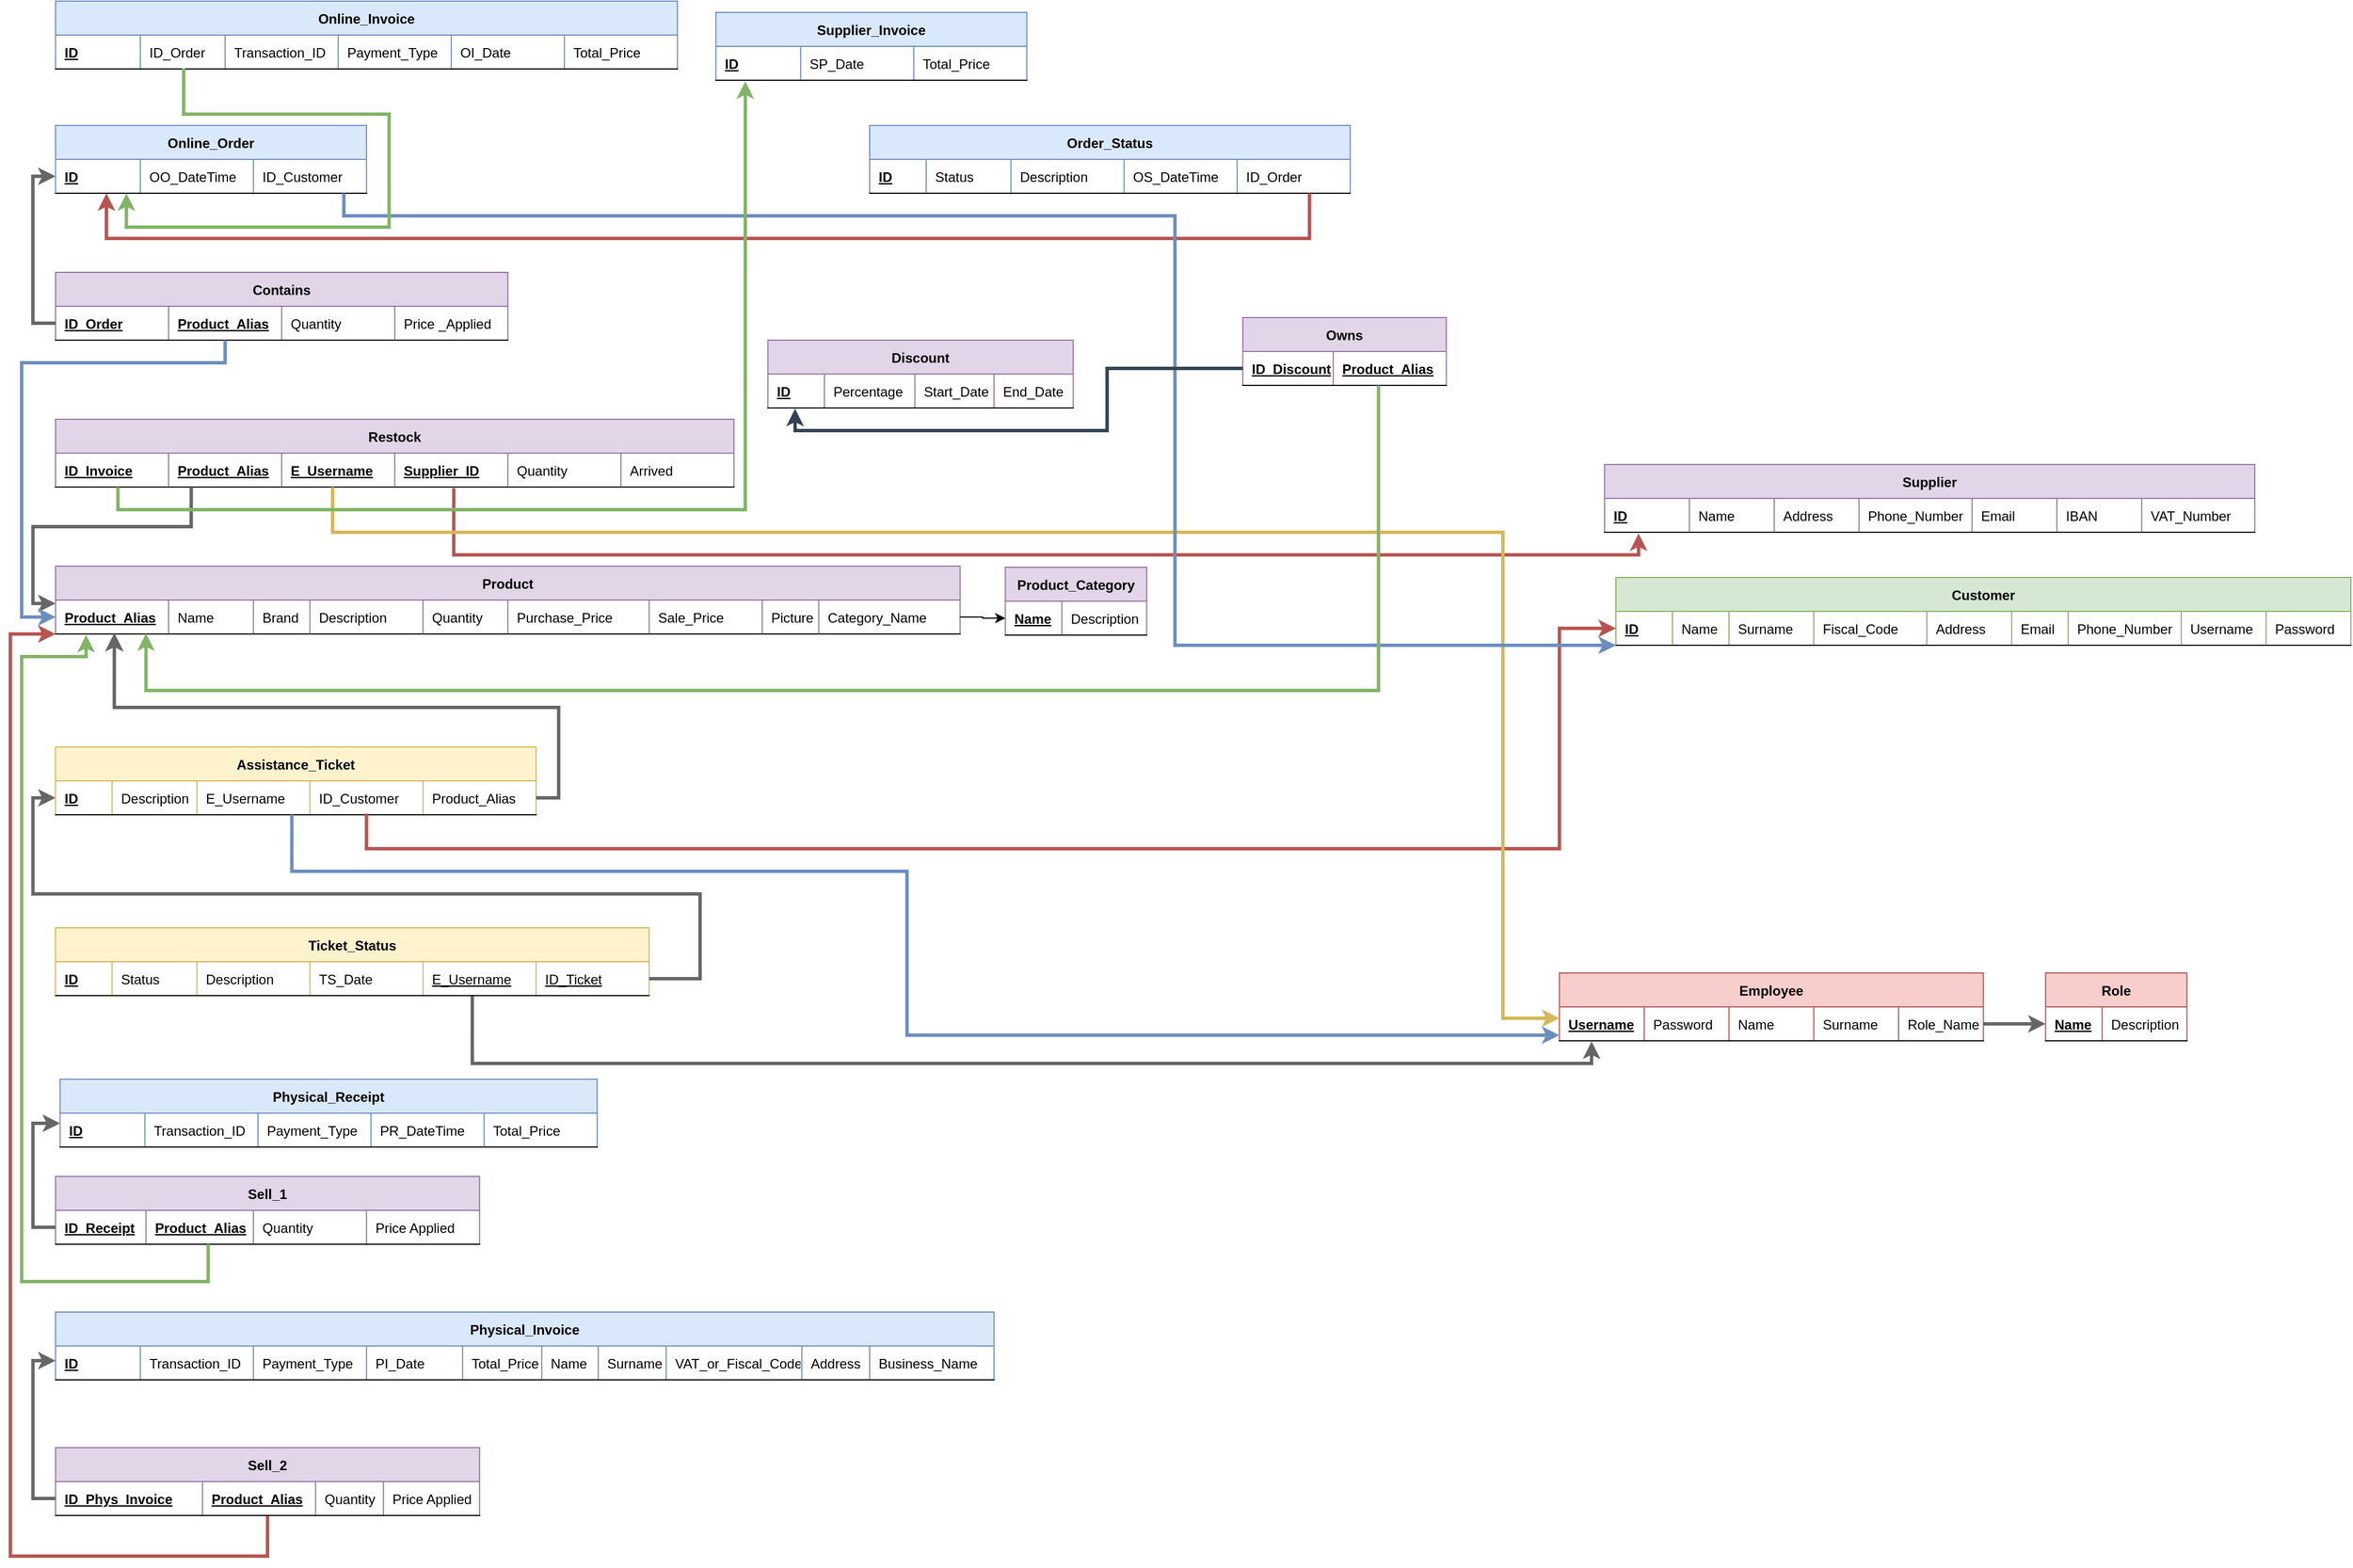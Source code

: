 <mxfile version="17.4.6" type="device"><diagram id="0pg-BmFDuKd8sLZ-6b8k" name="Page-1"><mxGraphModel dx="4429" dy="2289" grid="1" gridSize="10" guides="1" tooltips="1" connect="1" arrows="1" fold="1" page="1" pageScale="1" pageWidth="2336" pageHeight="1654" math="0" shadow="0"><root><mxCell id="0"/><mxCell id="1" parent="0"/><mxCell id="lph8fNqBOR6CAaUnovuX-112" value="Customer" style="shape=table;startSize=30;container=1;collapsible=1;childLayout=tableLayout;fixedRows=1;rowLines=0;fontStyle=1;align=center;resizeLast=1;flipV=0;flipH=0;fillColor=#d5e8d4;strokeColor=#82b366;" parent="1" vertex="1"><mxGeometry x="1540.14" y="649" width="650" height="60" as="geometry"/></mxCell><mxCell id="lph8fNqBOR6CAaUnovuX-113" value="" style="shape=partialRectangle;collapsible=0;dropTarget=0;pointerEvents=0;fillColor=none;top=0;left=0;bottom=1;right=0;points=[[0,0.5],[1,0.5]];portConstraint=eastwest;" parent="lph8fNqBOR6CAaUnovuX-112" vertex="1"><mxGeometry y="30" width="650" height="30" as="geometry"/></mxCell><mxCell id="lph8fNqBOR6CAaUnovuX-114" value="ID" style="shape=partialRectangle;connectable=0;fillColor=none;top=0;left=0;bottom=0;right=0;align=left;spacingLeft=6;fontStyle=5;overflow=hidden;" parent="lph8fNqBOR6CAaUnovuX-113" vertex="1"><mxGeometry width="50" height="30" as="geometry"><mxRectangle width="50" height="30" as="alternateBounds"/></mxGeometry></mxCell><mxCell id="lph8fNqBOR6CAaUnovuX-115" value="Name" style="shape=partialRectangle;connectable=0;fillColor=none;top=0;left=0;bottom=0;right=0;align=left;spacingLeft=6;fontStyle=0;overflow=hidden;" parent="lph8fNqBOR6CAaUnovuX-113" vertex="1"><mxGeometry x="50" width="50" height="30" as="geometry"><mxRectangle width="50" height="30" as="alternateBounds"/></mxGeometry></mxCell><mxCell id="lph8fNqBOR6CAaUnovuX-116" value="Surname" style="shape=partialRectangle;connectable=0;fillColor=none;top=0;left=0;bottom=0;right=0;align=left;spacingLeft=6;fontStyle=0;overflow=hidden;" parent="lph8fNqBOR6CAaUnovuX-113" vertex="1"><mxGeometry x="100" width="75" height="30" as="geometry"><mxRectangle width="75" height="30" as="alternateBounds"/></mxGeometry></mxCell><mxCell id="lph8fNqBOR6CAaUnovuX-117" value="Fiscal_Code" style="shape=partialRectangle;connectable=0;fillColor=none;top=0;left=0;bottom=0;right=0;align=left;spacingLeft=6;fontStyle=0;overflow=hidden;" parent="lph8fNqBOR6CAaUnovuX-113" vertex="1"><mxGeometry x="175" width="100" height="30" as="geometry"><mxRectangle width="100" height="30" as="alternateBounds"/></mxGeometry></mxCell><mxCell id="lph8fNqBOR6CAaUnovuX-118" value="Address" style="shape=partialRectangle;connectable=0;fillColor=none;top=0;left=0;bottom=0;right=0;align=left;spacingLeft=6;fontStyle=0;overflow=hidden;" parent="lph8fNqBOR6CAaUnovuX-113" vertex="1"><mxGeometry x="275" width="75" height="30" as="geometry"><mxRectangle width="75" height="30" as="alternateBounds"/></mxGeometry></mxCell><mxCell id="lph8fNqBOR6CAaUnovuX-119" value="Email" style="shape=partialRectangle;connectable=0;fillColor=none;top=0;left=0;bottom=0;right=0;align=left;spacingLeft=6;fontStyle=0;overflow=hidden;" parent="lph8fNqBOR6CAaUnovuX-113" vertex="1"><mxGeometry x="350" width="50" height="30" as="geometry"><mxRectangle width="50" height="30" as="alternateBounds"/></mxGeometry></mxCell><mxCell id="lph8fNqBOR6CAaUnovuX-120" value="Phone_Number" style="shape=partialRectangle;connectable=0;fillColor=none;top=0;left=0;bottom=0;right=0;align=left;spacingLeft=6;fontStyle=0;overflow=hidden;" parent="lph8fNqBOR6CAaUnovuX-113" vertex="1"><mxGeometry x="400" width="100" height="30" as="geometry"><mxRectangle width="100" height="30" as="alternateBounds"/></mxGeometry></mxCell><mxCell id="lph8fNqBOR6CAaUnovuX-122" value="Username" style="shape=partialRectangle;connectable=0;fillColor=none;top=0;left=0;bottom=0;right=0;align=left;spacingLeft=6;fontStyle=0;overflow=hidden;" parent="lph8fNqBOR6CAaUnovuX-113" vertex="1"><mxGeometry x="500" width="75" height="30" as="geometry"><mxRectangle width="75" height="30" as="alternateBounds"/></mxGeometry></mxCell><mxCell id="lph8fNqBOR6CAaUnovuX-123" value="Password" style="shape=partialRectangle;connectable=0;fillColor=none;top=0;left=0;bottom=0;right=0;align=left;spacingLeft=6;fontStyle=0;overflow=hidden;" parent="lph8fNqBOR6CAaUnovuX-113" vertex="1"><mxGeometry x="575" width="75" height="30" as="geometry"><mxRectangle width="75" height="30" as="alternateBounds"/></mxGeometry></mxCell><mxCell id="lph8fNqBOR6CAaUnovuX-124" value="Assistance_Ticket" style="shape=table;startSize=30;container=1;collapsible=1;childLayout=tableLayout;fixedRows=1;rowLines=0;fontStyle=1;align=center;resizeLast=1;fillColor=#fff2cc;strokeColor=#d6b656;" parent="1" vertex="1"><mxGeometry x="160.14" y="799" width="425" height="60" as="geometry"/></mxCell><mxCell id="lph8fNqBOR6CAaUnovuX-125" value="" style="shape=partialRectangle;collapsible=0;dropTarget=0;pointerEvents=0;fillColor=none;top=0;left=0;bottom=1;right=0;points=[[0,0.5],[1,0.5]];portConstraint=eastwest;" parent="lph8fNqBOR6CAaUnovuX-124" vertex="1"><mxGeometry y="30" width="425" height="30" as="geometry"/></mxCell><mxCell id="lph8fNqBOR6CAaUnovuX-126" value="ID" style="shape=partialRectangle;connectable=0;fillColor=none;top=0;left=0;bottom=0;right=0;align=left;spacingLeft=6;fontStyle=5;overflow=hidden;" parent="lph8fNqBOR6CAaUnovuX-125" vertex="1"><mxGeometry width="50" height="30" as="geometry"><mxRectangle width="50" height="30" as="alternateBounds"/></mxGeometry></mxCell><mxCell id="lph8fNqBOR6CAaUnovuX-127" value="Description" style="shape=partialRectangle;connectable=0;fillColor=none;top=0;left=0;bottom=0;right=0;align=left;spacingLeft=6;fontStyle=0;overflow=hidden;" parent="lph8fNqBOR6CAaUnovuX-125" vertex="1"><mxGeometry x="50" width="75" height="30" as="geometry"><mxRectangle width="75" height="30" as="alternateBounds"/></mxGeometry></mxCell><mxCell id="lph8fNqBOR6CAaUnovuX-128" value="E_Username" style="shape=partialRectangle;connectable=0;fillColor=none;top=0;left=0;bottom=0;right=0;align=left;spacingLeft=6;fontStyle=0;overflow=hidden;" parent="lph8fNqBOR6CAaUnovuX-125" vertex="1"><mxGeometry x="125" width="100" height="30" as="geometry"><mxRectangle width="100" height="30" as="alternateBounds"/></mxGeometry></mxCell><mxCell id="lph8fNqBOR6CAaUnovuX-129" value="ID_Customer" style="shape=partialRectangle;connectable=0;fillColor=none;top=0;left=0;bottom=0;right=0;align=left;spacingLeft=6;fontStyle=0;overflow=hidden;" parent="lph8fNqBOR6CAaUnovuX-125" vertex="1"><mxGeometry x="225" width="100" height="30" as="geometry"><mxRectangle width="100" height="30" as="alternateBounds"/></mxGeometry></mxCell><mxCell id="lph8fNqBOR6CAaUnovuX-130" value="Product_Alias" style="shape=partialRectangle;connectable=0;fillColor=none;top=0;left=0;bottom=0;right=0;align=left;spacingLeft=6;fontStyle=0;overflow=hidden;" parent="lph8fNqBOR6CAaUnovuX-125" vertex="1"><mxGeometry x="325" width="100" height="30" as="geometry"><mxRectangle width="100" height="30" as="alternateBounds"/></mxGeometry></mxCell><mxCell id="lph8fNqBOR6CAaUnovuX-131" value="Ticket_Status" style="shape=table;startSize=30;container=1;collapsible=1;childLayout=tableLayout;fixedRows=1;rowLines=0;fontStyle=1;align=center;resizeLast=1;fillColor=#fff2cc;strokeColor=#d6b656;" parent="1" vertex="1"><mxGeometry x="160.14" y="959" width="525" height="60" as="geometry"/></mxCell><mxCell id="lph8fNqBOR6CAaUnovuX-132" value="" style="shape=partialRectangle;collapsible=0;dropTarget=0;pointerEvents=0;fillColor=none;top=0;left=0;bottom=1;right=0;points=[[0,0.5],[1,0.5]];portConstraint=eastwest;" parent="lph8fNqBOR6CAaUnovuX-131" vertex="1"><mxGeometry y="30" width="525" height="30" as="geometry"/></mxCell><mxCell id="lph8fNqBOR6CAaUnovuX-133" value="ID" style="shape=partialRectangle;connectable=0;fillColor=none;top=0;left=0;bottom=0;right=0;align=left;spacingLeft=6;fontStyle=5;overflow=hidden;" parent="lph8fNqBOR6CAaUnovuX-132" vertex="1"><mxGeometry width="50" height="30" as="geometry"><mxRectangle width="50" height="30" as="alternateBounds"/></mxGeometry></mxCell><mxCell id="lph8fNqBOR6CAaUnovuX-134" value="Status" style="shape=partialRectangle;connectable=0;fillColor=none;top=0;left=0;bottom=0;right=0;align=left;spacingLeft=6;fontStyle=0;overflow=hidden;" parent="lph8fNqBOR6CAaUnovuX-132" vertex="1"><mxGeometry x="50" width="75" height="30" as="geometry"><mxRectangle width="75" height="30" as="alternateBounds"/></mxGeometry></mxCell><mxCell id="lph8fNqBOR6CAaUnovuX-135" value="Description" style="shape=partialRectangle;connectable=0;fillColor=none;top=0;left=0;bottom=0;right=0;align=left;spacingLeft=6;fontStyle=0;overflow=hidden;" parent="lph8fNqBOR6CAaUnovuX-132" vertex="1"><mxGeometry x="125" width="100" height="30" as="geometry"><mxRectangle width="100" height="30" as="alternateBounds"/></mxGeometry></mxCell><mxCell id="lph8fNqBOR6CAaUnovuX-136" value="TS_Date" style="shape=partialRectangle;connectable=0;fillColor=none;top=0;left=0;bottom=0;right=0;align=left;spacingLeft=6;fontStyle=0;overflow=hidden;" parent="lph8fNqBOR6CAaUnovuX-132" vertex="1"><mxGeometry x="225" width="100" height="30" as="geometry"><mxRectangle width="100" height="30" as="alternateBounds"/></mxGeometry></mxCell><mxCell id="lph8fNqBOR6CAaUnovuX-137" value="E_Username" style="shape=partialRectangle;connectable=0;fillColor=none;top=0;left=0;bottom=0;right=0;align=left;spacingLeft=6;fontStyle=4;overflow=hidden;" parent="lph8fNqBOR6CAaUnovuX-132" vertex="1"><mxGeometry x="325" width="100" height="30" as="geometry"><mxRectangle width="100" height="30" as="alternateBounds"/></mxGeometry></mxCell><mxCell id="lph8fNqBOR6CAaUnovuX-138" value="ID_Ticket" style="shape=partialRectangle;connectable=0;fillColor=none;top=0;left=0;bottom=0;right=0;align=left;spacingLeft=6;fontStyle=4;overflow=hidden;" parent="lph8fNqBOR6CAaUnovuX-132" vertex="1"><mxGeometry x="425" width="100" height="30" as="geometry"><mxRectangle width="100" height="30" as="alternateBounds"/></mxGeometry></mxCell><mxCell id="lph8fNqBOR6CAaUnovuX-139" value="Product" style="shape=table;startSize=30;container=1;collapsible=1;childLayout=tableLayout;fixedRows=1;rowLines=0;fontStyle=1;align=center;resizeLast=1;fillColor=#e1d5e7;strokeColor=#9673a6;" parent="1" vertex="1"><mxGeometry x="160.14" y="639" width="800" height="60" as="geometry"/></mxCell><mxCell id="lph8fNqBOR6CAaUnovuX-140" value="" style="shape=partialRectangle;collapsible=0;dropTarget=0;pointerEvents=0;fillColor=none;top=0;left=0;bottom=1;right=0;points=[[0,0.5],[1,0.5]];portConstraint=eastwest;" parent="lph8fNqBOR6CAaUnovuX-139" vertex="1"><mxGeometry y="30" width="800" height="30" as="geometry"/></mxCell><mxCell id="lph8fNqBOR6CAaUnovuX-141" value="Product_Alias" style="shape=partialRectangle;connectable=0;fillColor=none;top=0;left=0;bottom=0;right=0;align=left;spacingLeft=6;fontStyle=5;overflow=hidden;" parent="lph8fNqBOR6CAaUnovuX-140" vertex="1"><mxGeometry width="100" height="30" as="geometry"><mxRectangle width="100" height="30" as="alternateBounds"/></mxGeometry></mxCell><mxCell id="lph8fNqBOR6CAaUnovuX-142" value="Name" style="shape=partialRectangle;connectable=0;fillColor=none;top=0;left=0;bottom=0;right=0;align=left;spacingLeft=6;fontStyle=0;overflow=hidden;" parent="lph8fNqBOR6CAaUnovuX-140" vertex="1"><mxGeometry x="100" width="75" height="30" as="geometry"><mxRectangle width="75" height="30" as="alternateBounds"/></mxGeometry></mxCell><mxCell id="lph8fNqBOR6CAaUnovuX-143" value="Brand" style="shape=partialRectangle;connectable=0;fillColor=none;top=0;left=0;bottom=0;right=0;align=left;spacingLeft=6;fontStyle=0;overflow=hidden;" parent="lph8fNqBOR6CAaUnovuX-140" vertex="1"><mxGeometry x="175" width="50" height="30" as="geometry"><mxRectangle width="50" height="30" as="alternateBounds"/></mxGeometry></mxCell><mxCell id="lph8fNqBOR6CAaUnovuX-144" value="Description" style="shape=partialRectangle;connectable=0;fillColor=none;top=0;left=0;bottom=0;right=0;align=left;spacingLeft=6;fontStyle=0;overflow=hidden;" parent="lph8fNqBOR6CAaUnovuX-140" vertex="1"><mxGeometry x="225" width="100" height="30" as="geometry"><mxRectangle width="100" height="30" as="alternateBounds"/></mxGeometry></mxCell><mxCell id="lph8fNqBOR6CAaUnovuX-145" value="Quantity" style="shape=partialRectangle;connectable=0;fillColor=none;top=0;left=0;bottom=0;right=0;align=left;spacingLeft=6;fontStyle=0;overflow=hidden;" parent="lph8fNqBOR6CAaUnovuX-140" vertex="1"><mxGeometry x="325" width="75" height="30" as="geometry"><mxRectangle width="75" height="30" as="alternateBounds"/></mxGeometry></mxCell><mxCell id="lph8fNqBOR6CAaUnovuX-146" value="Purchase_Price" style="shape=partialRectangle;connectable=0;fillColor=none;top=0;left=0;bottom=0;right=0;align=left;spacingLeft=6;fontStyle=0;overflow=hidden;" parent="lph8fNqBOR6CAaUnovuX-140" vertex="1"><mxGeometry x="400" width="125" height="30" as="geometry"><mxRectangle width="125" height="30" as="alternateBounds"/></mxGeometry></mxCell><mxCell id="lph8fNqBOR6CAaUnovuX-147" value="Sale_Price" style="shape=partialRectangle;connectable=0;fillColor=none;top=0;left=0;bottom=0;right=0;align=left;spacingLeft=6;fontStyle=0;overflow=hidden;" parent="lph8fNqBOR6CAaUnovuX-140" vertex="1"><mxGeometry x="525" width="100" height="30" as="geometry"><mxRectangle width="100" height="30" as="alternateBounds"/></mxGeometry></mxCell><mxCell id="lph8fNqBOR6CAaUnovuX-148" value="Picture" style="shape=partialRectangle;connectable=0;fillColor=none;top=0;left=0;bottom=0;right=0;align=left;spacingLeft=6;fontStyle=0;overflow=hidden;" parent="lph8fNqBOR6CAaUnovuX-140" vertex="1"><mxGeometry x="625" width="50" height="30" as="geometry"><mxRectangle width="50" height="30" as="alternateBounds"/></mxGeometry></mxCell><mxCell id="lph8fNqBOR6CAaUnovuX-149" value="Category_Name" style="shape=partialRectangle;connectable=0;fillColor=none;top=0;left=0;bottom=0;right=0;align=left;spacingLeft=6;fontStyle=0;overflow=hidden;" parent="lph8fNqBOR6CAaUnovuX-140" vertex="1"><mxGeometry x="675" width="125" height="30" as="geometry"><mxRectangle width="125" height="30" as="alternateBounds"/></mxGeometry></mxCell><mxCell id="lph8fNqBOR6CAaUnovuX-150" value="Product_Category" style="shape=table;startSize=30;container=1;collapsible=1;childLayout=tableLayout;fixedRows=1;rowLines=0;fontStyle=1;align=center;resizeLast=1;fillColor=#e1d5e7;strokeColor=#9673a6;" parent="1" vertex="1"><mxGeometry x="1000.14" y="640" width="125" height="60" as="geometry"/></mxCell><mxCell id="lph8fNqBOR6CAaUnovuX-151" value="" style="shape=partialRectangle;collapsible=0;dropTarget=0;pointerEvents=0;fillColor=none;top=0;left=0;bottom=1;right=0;points=[[0,0.5],[1,0.5]];portConstraint=eastwest;" parent="lph8fNqBOR6CAaUnovuX-150" vertex="1"><mxGeometry y="30" width="125" height="30" as="geometry"/></mxCell><mxCell id="lph8fNqBOR6CAaUnovuX-152" value="Name" style="shape=partialRectangle;connectable=0;fillColor=none;top=0;left=0;bottom=0;right=0;align=left;spacingLeft=6;fontStyle=5;overflow=hidden;" parent="lph8fNqBOR6CAaUnovuX-151" vertex="1"><mxGeometry width="50" height="30" as="geometry"><mxRectangle width="50" height="30" as="alternateBounds"/></mxGeometry></mxCell><mxCell id="lph8fNqBOR6CAaUnovuX-153" value="Description" style="shape=partialRectangle;connectable=0;fillColor=none;top=0;left=0;bottom=0;right=0;align=left;spacingLeft=6;fontStyle=0;overflow=hidden;" parent="lph8fNqBOR6CAaUnovuX-151" vertex="1"><mxGeometry x="50" width="75" height="30" as="geometry"><mxRectangle width="75" height="30" as="alternateBounds"/></mxGeometry></mxCell><mxCell id="lph8fNqBOR6CAaUnovuX-154" value="Role" style="shape=table;startSize=30;container=1;collapsible=1;childLayout=tableLayout;fixedRows=1;rowLines=0;fontStyle=1;align=center;resizeLast=1;fillColor=#f8cecc;strokeColor=#b85450;" parent="1" vertex="1"><mxGeometry x="1920.14" y="999" width="125" height="60" as="geometry"/></mxCell><mxCell id="lph8fNqBOR6CAaUnovuX-155" value="" style="shape=partialRectangle;collapsible=0;dropTarget=0;pointerEvents=0;fillColor=none;top=0;left=0;bottom=1;right=0;points=[[0,0.5],[1,0.5]];portConstraint=eastwest;" parent="lph8fNqBOR6CAaUnovuX-154" vertex="1"><mxGeometry y="30" width="125" height="30" as="geometry"/></mxCell><mxCell id="lph8fNqBOR6CAaUnovuX-156" value="Name" style="shape=partialRectangle;connectable=0;fillColor=none;top=0;left=0;bottom=0;right=0;align=left;spacingLeft=6;fontStyle=5;overflow=hidden;" parent="lph8fNqBOR6CAaUnovuX-155" vertex="1"><mxGeometry width="50" height="30" as="geometry"><mxRectangle width="50" height="30" as="alternateBounds"/></mxGeometry></mxCell><mxCell id="lph8fNqBOR6CAaUnovuX-157" value="Description" style="shape=partialRectangle;connectable=0;fillColor=none;top=0;left=0;bottom=0;right=0;align=left;spacingLeft=6;fontStyle=0;overflow=hidden;" parent="lph8fNqBOR6CAaUnovuX-155" vertex="1"><mxGeometry x="50" width="75" height="30" as="geometry"><mxRectangle width="75" height="30" as="alternateBounds"/></mxGeometry></mxCell><mxCell id="lph8fNqBOR6CAaUnovuX-158" value="Employee" style="shape=table;startSize=30;container=1;collapsible=1;childLayout=tableLayout;fixedRows=1;rowLines=0;fontStyle=1;align=center;resizeLast=1;fillColor=#f8cecc;strokeColor=#b85450;" parent="1" vertex="1"><mxGeometry x="1490.14" y="999" width="375" height="60" as="geometry"/></mxCell><mxCell id="lph8fNqBOR6CAaUnovuX-159" value="" style="shape=partialRectangle;collapsible=0;dropTarget=0;pointerEvents=0;fillColor=none;top=0;left=0;bottom=1;right=0;points=[[0,0.5],[1,0.5]];portConstraint=eastwest;" parent="lph8fNqBOR6CAaUnovuX-158" vertex="1"><mxGeometry y="30" width="375" height="30" as="geometry"/></mxCell><mxCell id="lph8fNqBOR6CAaUnovuX-160" value="Username" style="shape=partialRectangle;connectable=0;fillColor=none;top=0;left=0;bottom=0;right=0;align=left;spacingLeft=6;fontStyle=5;overflow=hidden;" parent="lph8fNqBOR6CAaUnovuX-159" vertex="1"><mxGeometry width="75" height="30" as="geometry"><mxRectangle width="75" height="30" as="alternateBounds"/></mxGeometry></mxCell><mxCell id="lph8fNqBOR6CAaUnovuX-161" value="Password" style="shape=partialRectangle;connectable=0;fillColor=none;top=0;left=0;bottom=0;right=0;align=left;spacingLeft=6;fontStyle=0;overflow=hidden;" parent="lph8fNqBOR6CAaUnovuX-159" vertex="1"><mxGeometry x="75" width="75" height="30" as="geometry"><mxRectangle width="75" height="30" as="alternateBounds"/></mxGeometry></mxCell><mxCell id="lph8fNqBOR6CAaUnovuX-162" value="Name" style="shape=partialRectangle;connectable=0;fillColor=none;top=0;left=0;bottom=0;right=0;align=left;spacingLeft=6;fontStyle=0;overflow=hidden;" parent="lph8fNqBOR6CAaUnovuX-159" vertex="1"><mxGeometry x="150" width="75" height="30" as="geometry"><mxRectangle width="75" height="30" as="alternateBounds"/></mxGeometry></mxCell><mxCell id="lph8fNqBOR6CAaUnovuX-163" value="Surname" style="shape=partialRectangle;connectable=0;fillColor=none;top=0;left=0;bottom=0;right=0;align=left;spacingLeft=6;fontStyle=0;overflow=hidden;" parent="lph8fNqBOR6CAaUnovuX-159" vertex="1"><mxGeometry x="225" width="75" height="30" as="geometry"><mxRectangle width="75" height="30" as="alternateBounds"/></mxGeometry></mxCell><mxCell id="lph8fNqBOR6CAaUnovuX-164" value="Role_Name" style="shape=partialRectangle;connectable=0;fillColor=none;top=0;left=0;bottom=0;right=0;align=left;spacingLeft=6;fontStyle=0;overflow=hidden;" parent="lph8fNqBOR6CAaUnovuX-159" vertex="1"><mxGeometry x="300" width="75" height="30" as="geometry"><mxRectangle width="75" height="30" as="alternateBounds"/></mxGeometry></mxCell><mxCell id="lph8fNqBOR6CAaUnovuX-165" value="Supplier" style="shape=table;startSize=30;container=1;collapsible=1;childLayout=tableLayout;fixedRows=1;rowLines=0;fontStyle=1;align=center;resizeLast=1;fillColor=#e1d5e7;strokeColor=#9673a6;" parent="1" vertex="1"><mxGeometry x="1530.14" y="549" width="575" height="60" as="geometry"/></mxCell><mxCell id="lph8fNqBOR6CAaUnovuX-166" value="" style="shape=partialRectangle;collapsible=0;dropTarget=0;pointerEvents=0;fillColor=none;top=0;left=0;bottom=1;right=0;points=[[0,0.5],[1,0.5]];portConstraint=eastwest;" parent="lph8fNqBOR6CAaUnovuX-165" vertex="1"><mxGeometry y="30" width="575" height="30" as="geometry"/></mxCell><mxCell id="lph8fNqBOR6CAaUnovuX-167" value="ID" style="shape=partialRectangle;connectable=0;fillColor=none;top=0;left=0;bottom=0;right=0;align=left;spacingLeft=6;fontStyle=5;overflow=hidden;" parent="lph8fNqBOR6CAaUnovuX-166" vertex="1"><mxGeometry width="75" height="30" as="geometry"><mxRectangle width="75" height="30" as="alternateBounds"/></mxGeometry></mxCell><mxCell id="1Ey67Hmyc9dLv_HqGpHg-1" value="Name" style="shape=partialRectangle;connectable=0;fillColor=none;top=0;left=0;bottom=0;right=0;align=left;spacingLeft=6;fontStyle=0;overflow=hidden;" parent="lph8fNqBOR6CAaUnovuX-166" vertex="1"><mxGeometry x="75" width="75" height="30" as="geometry"><mxRectangle width="75" height="30" as="alternateBounds"/></mxGeometry></mxCell><mxCell id="lph8fNqBOR6CAaUnovuX-169" value="Address" style="shape=partialRectangle;connectable=0;fillColor=none;top=0;left=0;bottom=0;right=0;align=left;spacingLeft=6;fontStyle=0;overflow=hidden;" parent="lph8fNqBOR6CAaUnovuX-166" vertex="1"><mxGeometry x="150" width="75" height="30" as="geometry"><mxRectangle width="75" height="30" as="alternateBounds"/></mxGeometry></mxCell><mxCell id="lph8fNqBOR6CAaUnovuX-170" value="Phone_Number" style="shape=partialRectangle;connectable=0;fillColor=none;top=0;left=0;bottom=0;right=0;align=left;spacingLeft=6;fontStyle=0;overflow=hidden;" parent="lph8fNqBOR6CAaUnovuX-166" vertex="1"><mxGeometry x="225" width="100" height="30" as="geometry"><mxRectangle width="100" height="30" as="alternateBounds"/></mxGeometry></mxCell><mxCell id="lph8fNqBOR6CAaUnovuX-171" value="Email" style="shape=partialRectangle;connectable=0;fillColor=none;top=0;left=0;bottom=0;right=0;align=left;spacingLeft=6;fontStyle=0;overflow=hidden;" parent="lph8fNqBOR6CAaUnovuX-166" vertex="1"><mxGeometry x="325" width="75" height="30" as="geometry"><mxRectangle width="75" height="30" as="alternateBounds"/></mxGeometry></mxCell><mxCell id="lph8fNqBOR6CAaUnovuX-172" value="IBAN" style="shape=partialRectangle;connectable=0;fillColor=none;top=0;left=0;bottom=0;right=0;align=left;spacingLeft=6;fontStyle=0;overflow=hidden;" parent="lph8fNqBOR6CAaUnovuX-166" vertex="1"><mxGeometry x="400" width="75" height="30" as="geometry"><mxRectangle width="75" height="30" as="alternateBounds"/></mxGeometry></mxCell><mxCell id="lph8fNqBOR6CAaUnovuX-173" value="VAT_Number" style="shape=partialRectangle;connectable=0;fillColor=none;top=0;left=0;bottom=0;right=0;align=left;spacingLeft=6;fontStyle=0;overflow=hidden;" parent="lph8fNqBOR6CAaUnovuX-166" vertex="1"><mxGeometry x="475" width="100" height="30" as="geometry"><mxRectangle width="100" height="30" as="alternateBounds"/></mxGeometry></mxCell><mxCell id="lph8fNqBOR6CAaUnovuX-174" value="Sell_1" style="shape=table;startSize=30;container=1;collapsible=1;childLayout=tableLayout;fixedRows=1;rowLines=0;fontStyle=1;align=center;resizeLast=1;fillColor=#e1d5e7;strokeColor=#9673a6;" parent="1" vertex="1"><mxGeometry x="160.14" y="1179" width="375" height="60" as="geometry"/></mxCell><mxCell id="lph8fNqBOR6CAaUnovuX-175" value="" style="shape=partialRectangle;collapsible=0;dropTarget=0;pointerEvents=0;fillColor=none;top=0;left=0;bottom=1;right=0;points=[[0,0.5],[1,0.5]];portConstraint=eastwest;" parent="lph8fNqBOR6CAaUnovuX-174" vertex="1"><mxGeometry y="30" width="375" height="30" as="geometry"/></mxCell><mxCell id="lph8fNqBOR6CAaUnovuX-176" value="ID_Receipt" style="shape=partialRectangle;connectable=0;fillColor=none;top=0;left=0;bottom=0;right=0;align=left;spacingLeft=6;fontStyle=5;overflow=hidden;" parent="lph8fNqBOR6CAaUnovuX-175" vertex="1"><mxGeometry width="80" height="30" as="geometry"><mxRectangle width="80" height="30" as="alternateBounds"/></mxGeometry></mxCell><mxCell id="lph8fNqBOR6CAaUnovuX-177" value="Product_Alias" style="shape=partialRectangle;connectable=0;fillColor=none;top=0;left=0;bottom=0;right=0;align=left;spacingLeft=6;fontStyle=5;overflow=hidden;" parent="lph8fNqBOR6CAaUnovuX-175" vertex="1"><mxGeometry x="80" width="95" height="30" as="geometry"><mxRectangle width="95" height="30" as="alternateBounds"/></mxGeometry></mxCell><mxCell id="lph8fNqBOR6CAaUnovuX-178" value="Quantity" style="shape=partialRectangle;connectable=0;fillColor=none;top=0;left=0;bottom=0;right=0;align=left;spacingLeft=6;fontStyle=0;overflow=hidden;" parent="lph8fNqBOR6CAaUnovuX-175" vertex="1"><mxGeometry x="175" width="100" height="30" as="geometry"><mxRectangle width="100" height="30" as="alternateBounds"/></mxGeometry></mxCell><mxCell id="lph8fNqBOR6CAaUnovuX-179" value="Price Applied" style="shape=partialRectangle;connectable=0;fillColor=none;top=0;left=0;bottom=0;right=0;align=left;spacingLeft=6;fontStyle=0;overflow=hidden;" parent="lph8fNqBOR6CAaUnovuX-175" vertex="1"><mxGeometry x="275" width="100" height="30" as="geometry"><mxRectangle width="100" height="30" as="alternateBounds"/></mxGeometry></mxCell><mxCell id="lph8fNqBOR6CAaUnovuX-180" style="edgeStyle=orthogonalEdgeStyle;rounded=0;orthogonalLoop=1;jettySize=auto;html=1;entryX=0;entryY=0.5;entryDx=0;entryDy=0;exitX=1;exitY=0.5;exitDx=0;exitDy=0;strokeWidth=3;fillColor=#f5f5f5;strokeColor=#666666;" parent="1" source="lph8fNqBOR6CAaUnovuX-159" target="lph8fNqBOR6CAaUnovuX-155" edge="1"><mxGeometry relative="1" as="geometry"><mxPoint x="2120.14" y="1053" as="targetPoint"/></mxGeometry></mxCell><mxCell id="lph8fNqBOR6CAaUnovuX-182" value="Physical_Receipt" style="shape=table;startSize=30;container=1;collapsible=1;childLayout=tableLayout;fixedRows=1;rowLines=0;fontStyle=1;align=center;resizeLast=1;fillColor=#dae8fc;strokeColor=#6c8ebf;" parent="1" vertex="1"><mxGeometry x="164.14" y="1093" width="475" height="60" as="geometry"/></mxCell><mxCell id="lph8fNqBOR6CAaUnovuX-183" value="" style="shape=partialRectangle;collapsible=0;dropTarget=0;pointerEvents=0;fillColor=none;top=0;left=0;bottom=1;right=0;points=[[0,0.5],[1,0.5]];portConstraint=eastwest;" parent="lph8fNqBOR6CAaUnovuX-182" vertex="1"><mxGeometry y="30" width="475" height="30" as="geometry"/></mxCell><mxCell id="lph8fNqBOR6CAaUnovuX-184" value="ID" style="shape=partialRectangle;connectable=0;fillColor=none;top=0;left=0;bottom=0;right=0;align=left;spacingLeft=6;fontStyle=5;overflow=hidden;" parent="lph8fNqBOR6CAaUnovuX-183" vertex="1"><mxGeometry width="75" height="30" as="geometry"><mxRectangle width="75" height="30" as="alternateBounds"/></mxGeometry></mxCell><mxCell id="lph8fNqBOR6CAaUnovuX-185" value="Transaction_ID    " style="shape=partialRectangle;connectable=0;fillColor=none;top=0;left=0;bottom=0;right=0;align=left;spacingLeft=6;fontStyle=0;overflow=hidden;" parent="lph8fNqBOR6CAaUnovuX-183" vertex="1"><mxGeometry x="75" width="100" height="30" as="geometry"><mxRectangle width="100" height="30" as="alternateBounds"/></mxGeometry></mxCell><mxCell id="lph8fNqBOR6CAaUnovuX-186" value="Payment_Type" style="shape=partialRectangle;connectable=0;fillColor=none;top=0;left=0;bottom=0;right=0;align=left;spacingLeft=6;fontStyle=0;overflow=hidden;" parent="lph8fNqBOR6CAaUnovuX-183" vertex="1"><mxGeometry x="175" width="100" height="30" as="geometry"><mxRectangle width="100" height="30" as="alternateBounds"/></mxGeometry></mxCell><mxCell id="lph8fNqBOR6CAaUnovuX-187" value="PR_DateTime" style="shape=partialRectangle;connectable=0;fillColor=none;top=0;left=0;bottom=0;right=0;align=left;spacingLeft=6;fontStyle=0;overflow=hidden;" parent="lph8fNqBOR6CAaUnovuX-183" vertex="1"><mxGeometry x="275" width="100" height="30" as="geometry"><mxRectangle width="100" height="30" as="alternateBounds"/></mxGeometry></mxCell><mxCell id="lph8fNqBOR6CAaUnovuX-188" value="Total_Price" style="shape=partialRectangle;connectable=0;fillColor=none;top=0;left=0;bottom=0;right=0;align=left;spacingLeft=6;fontStyle=0;overflow=hidden;" parent="lph8fNqBOR6CAaUnovuX-183" vertex="1"><mxGeometry x="375" width="100" height="30" as="geometry"><mxRectangle width="100" height="30" as="alternateBounds"/></mxGeometry></mxCell><mxCell id="lph8fNqBOR6CAaUnovuX-189" style="edgeStyle=orthogonalEdgeStyle;rounded=0;orthogonalLoop=1;jettySize=auto;html=1;entryX=0;entryY=0.5;entryDx=0;entryDy=0;fillColor=#f8cecc;strokeColor=#b85450;strokeWidth=3;" parent="1" target="lph8fNqBOR6CAaUnovuX-113" edge="1"><mxGeometry relative="1" as="geometry"><mxPoint x="1240.14" y="684" as="targetPoint"/><Array as="points"><mxPoint x="435.14" y="889"/><mxPoint x="1490.14" y="889"/><mxPoint x="1490.14" y="694"/></Array><mxPoint x="435.14" y="858" as="sourcePoint"/></mxGeometry></mxCell><mxCell id="lph8fNqBOR6CAaUnovuX-190" style="edgeStyle=orthogonalEdgeStyle;rounded=0;orthogonalLoop=1;jettySize=auto;html=1;fillColor=#dae8fc;strokeColor=#6c8ebf;strokeWidth=3;" parent="1" edge="1"><mxGeometry relative="1" as="geometry"><mxPoint x="1490.14" y="1054" as="targetPoint"/><Array as="points"><mxPoint x="369.14" y="909"/><mxPoint x="913.14" y="909"/><mxPoint x="913.14" y="1054"/><mxPoint x="1490.14" y="1054"/></Array><mxPoint x="369.14" y="859" as="sourcePoint"/></mxGeometry></mxCell><mxCell id="lph8fNqBOR6CAaUnovuX-191" style="edgeStyle=orthogonalEdgeStyle;rounded=0;orthogonalLoop=1;jettySize=auto;html=1;entryX=0.065;entryY=0.967;entryDx=0;entryDy=0;entryPerimeter=0;exitX=1;exitY=0.5;exitDx=0;exitDy=0;endSize=7;strokeWidth=3;fillColor=#f5f5f5;strokeColor=#666666;" parent="1" source="lph8fNqBOR6CAaUnovuX-125" target="lph8fNqBOR6CAaUnovuX-140" edge="1"><mxGeometry relative="1" as="geometry"/></mxCell><mxCell id="lph8fNqBOR6CAaUnovuX-193" style="edgeStyle=orthogonalEdgeStyle;rounded=0;orthogonalLoop=1;jettySize=auto;html=1;entryX=0;entryY=0.5;entryDx=0;entryDy=0;exitX=1;exitY=0.75;exitDx=0;exitDy=0;strokeWidth=3;fillColor=#f5f5f5;strokeColor=#666666;" parent="1" source="lph8fNqBOR6CAaUnovuX-131" target="lph8fNqBOR6CAaUnovuX-125" edge="1"><mxGeometry relative="1" as="geometry"><mxPoint x="720.14" y="1004" as="sourcePoint"/><Array as="points"><mxPoint x="730.14" y="1004"/><mxPoint x="730.14" y="929"/><mxPoint x="140.14" y="929"/><mxPoint x="140.14" y="844"/></Array></mxGeometry></mxCell><mxCell id="lph8fNqBOR6CAaUnovuX-194" style="edgeStyle=orthogonalEdgeStyle;rounded=0;orthogonalLoop=1;jettySize=auto;html=1;strokeWidth=3;fillColor=#f5f5f5;strokeColor=#666666;" parent="1" source="lph8fNqBOR6CAaUnovuX-175" edge="1"><mxGeometry relative="1" as="geometry"><Array as="points"><mxPoint x="140.14" y="1224"/><mxPoint x="140.14" y="1132"/></Array><mxPoint x="164.14" y="1132" as="targetPoint"/></mxGeometry></mxCell><mxCell id="lph8fNqBOR6CAaUnovuX-195" style="edgeStyle=orthogonalEdgeStyle;rounded=0;orthogonalLoop=1;jettySize=auto;html=1;exitX=0.36;exitY=1.002;exitDx=0;exitDy=0;exitPerimeter=0;fillColor=#d5e8d4;strokeColor=#82b366;strokeWidth=3;entryX=0.034;entryY=1.026;entryDx=0;entryDy=0;entryPerimeter=0;" parent="1" source="lph8fNqBOR6CAaUnovuX-175" target="lph8fNqBOR6CAaUnovuX-140" edge="1"><mxGeometry relative="1" as="geometry"><Array as="points"><mxPoint x="295.14" y="1272"/><mxPoint x="130.14" y="1272"/><mxPoint x="130.14" y="719"/><mxPoint x="187.14" y="719"/><mxPoint x="187.14" y="700"/></Array><mxPoint x="295.14" y="1255" as="sourcePoint"/><mxPoint x="160.14" y="697" as="targetPoint"/></mxGeometry></mxCell><mxCell id="lph8fNqBOR6CAaUnovuX-196" value="Physical_Invoice" style="shape=table;startSize=30;container=1;collapsible=1;childLayout=tableLayout;fixedRows=1;rowLines=0;fontStyle=1;align=center;resizeLast=1;fillColor=#dae8fc;strokeColor=#6c8ebf;" parent="1" vertex="1"><mxGeometry x="160.14" y="1299" width="830" height="60" as="geometry"/></mxCell><mxCell id="lph8fNqBOR6CAaUnovuX-197" value="" style="shape=partialRectangle;collapsible=0;dropTarget=0;pointerEvents=0;fillColor=none;top=0;left=0;bottom=1;right=0;points=[[0,0.5],[1,0.5]];portConstraint=eastwest;" parent="lph8fNqBOR6CAaUnovuX-196" vertex="1"><mxGeometry y="30" width="830" height="30" as="geometry"/></mxCell><mxCell id="lph8fNqBOR6CAaUnovuX-198" value="ID" style="shape=partialRectangle;connectable=0;fillColor=none;top=0;left=0;bottom=0;right=0;align=left;spacingLeft=6;fontStyle=5;overflow=hidden;" parent="lph8fNqBOR6CAaUnovuX-197" vertex="1"><mxGeometry width="75" height="30" as="geometry"><mxRectangle width="75" height="30" as="alternateBounds"/></mxGeometry></mxCell><mxCell id="lph8fNqBOR6CAaUnovuX-199" value="Transaction_ID    " style="shape=partialRectangle;connectable=0;fillColor=none;top=0;left=0;bottom=0;right=0;align=left;spacingLeft=6;fontStyle=0;overflow=hidden;" parent="lph8fNqBOR6CAaUnovuX-197" vertex="1"><mxGeometry x="75" width="100" height="30" as="geometry"><mxRectangle width="100" height="30" as="alternateBounds"/></mxGeometry></mxCell><mxCell id="lph8fNqBOR6CAaUnovuX-200" value="Payment_Type" style="shape=partialRectangle;connectable=0;fillColor=none;top=0;left=0;bottom=0;right=0;align=left;spacingLeft=6;fontStyle=0;overflow=hidden;" parent="lph8fNqBOR6CAaUnovuX-197" vertex="1"><mxGeometry x="175" width="100" height="30" as="geometry"><mxRectangle width="100" height="30" as="alternateBounds"/></mxGeometry></mxCell><mxCell id="lph8fNqBOR6CAaUnovuX-201" value="PI_Date" style="shape=partialRectangle;connectable=0;fillColor=none;top=0;left=0;bottom=0;right=0;align=left;spacingLeft=6;fontStyle=0;overflow=hidden;" parent="lph8fNqBOR6CAaUnovuX-197" vertex="1"><mxGeometry x="275" width="85" height="30" as="geometry"><mxRectangle width="85" height="30" as="alternateBounds"/></mxGeometry></mxCell><mxCell id="lph8fNqBOR6CAaUnovuX-202" value="Total_Price" style="shape=partialRectangle;connectable=0;fillColor=none;top=0;left=0;bottom=0;right=0;align=left;spacingLeft=6;fontStyle=0;overflow=hidden;" parent="lph8fNqBOR6CAaUnovuX-197" vertex="1"><mxGeometry x="360" width="70" height="30" as="geometry"><mxRectangle width="70" height="30" as="alternateBounds"/></mxGeometry></mxCell><mxCell id="lph8fNqBOR6CAaUnovuX-203" value="Name" style="shape=partialRectangle;connectable=0;fillColor=none;top=0;left=0;bottom=0;right=0;align=left;spacingLeft=6;fontStyle=0;overflow=hidden;" parent="lph8fNqBOR6CAaUnovuX-197" vertex="1"><mxGeometry x="430" width="50" height="30" as="geometry"><mxRectangle width="50" height="30" as="alternateBounds"/></mxGeometry></mxCell><mxCell id="lph8fNqBOR6CAaUnovuX-204" value="Surname" style="shape=partialRectangle;connectable=0;fillColor=none;top=0;left=0;bottom=0;right=0;align=left;spacingLeft=6;fontStyle=0;overflow=hidden;" parent="lph8fNqBOR6CAaUnovuX-197" vertex="1"><mxGeometry x="480" width="60" height="30" as="geometry"><mxRectangle width="60" height="30" as="alternateBounds"/></mxGeometry></mxCell><mxCell id="lph8fNqBOR6CAaUnovuX-205" value="VAT_or_Fiscal_Code" style="shape=partialRectangle;connectable=0;fillColor=none;top=0;left=0;bottom=0;right=0;align=left;spacingLeft=6;fontStyle=0;overflow=hidden;" parent="lph8fNqBOR6CAaUnovuX-197" vertex="1"><mxGeometry x="540" width="120" height="30" as="geometry"><mxRectangle width="120" height="30" as="alternateBounds"/></mxGeometry></mxCell><mxCell id="lph8fNqBOR6CAaUnovuX-206" value="Address" style="shape=partialRectangle;connectable=0;fillColor=none;top=0;left=0;bottom=0;right=0;align=left;spacingLeft=6;fontStyle=0;overflow=hidden;" parent="lph8fNqBOR6CAaUnovuX-197" vertex="1"><mxGeometry x="660" width="60" height="30" as="geometry"><mxRectangle width="60" height="30" as="alternateBounds"/></mxGeometry></mxCell><mxCell id="lph8fNqBOR6CAaUnovuX-207" value="Business_Name" style="shape=partialRectangle;connectable=0;fillColor=none;top=0;left=0;bottom=0;right=0;align=left;spacingLeft=6;fontStyle=0;overflow=hidden;" parent="lph8fNqBOR6CAaUnovuX-197" vertex="1"><mxGeometry x="720" width="110" height="30" as="geometry"><mxRectangle width="110" height="30" as="alternateBounds"/></mxGeometry></mxCell><mxCell id="lph8fNqBOR6CAaUnovuX-208" value="Sell_2" style="shape=table;startSize=30;container=1;collapsible=1;childLayout=tableLayout;fixedRows=1;rowLines=0;fontStyle=1;align=center;resizeLast=1;fillColor=#e1d5e7;strokeColor=#9673a6;" parent="1" vertex="1"><mxGeometry x="160.14" y="1419" width="375" height="60" as="geometry"/></mxCell><mxCell id="lph8fNqBOR6CAaUnovuX-209" value="" style="shape=partialRectangle;collapsible=0;dropTarget=0;pointerEvents=0;fillColor=none;top=0;left=0;bottom=1;right=0;points=[[0,0.5],[1,0.5]];portConstraint=eastwest;" parent="lph8fNqBOR6CAaUnovuX-208" vertex="1"><mxGeometry y="30" width="375" height="30" as="geometry"/></mxCell><mxCell id="lph8fNqBOR6CAaUnovuX-210" value="ID_Phys_Invoice" style="shape=partialRectangle;connectable=0;fillColor=none;top=0;left=0;bottom=0;right=0;align=left;spacingLeft=6;fontStyle=5;overflow=hidden;" parent="lph8fNqBOR6CAaUnovuX-209" vertex="1"><mxGeometry width="130" height="30" as="geometry"><mxRectangle width="130" height="30" as="alternateBounds"/></mxGeometry></mxCell><mxCell id="lph8fNqBOR6CAaUnovuX-211" value="Product_Alias" style="shape=partialRectangle;connectable=0;fillColor=none;top=0;left=0;bottom=0;right=0;align=left;spacingLeft=6;fontStyle=5;overflow=hidden;" parent="lph8fNqBOR6CAaUnovuX-209" vertex="1"><mxGeometry x="130" width="100" height="30" as="geometry"><mxRectangle width="100" height="30" as="alternateBounds"/></mxGeometry></mxCell><mxCell id="lph8fNqBOR6CAaUnovuX-212" value="Quantity" style="shape=partialRectangle;connectable=0;fillColor=none;top=0;left=0;bottom=0;right=0;align=left;spacingLeft=6;fontStyle=0;overflow=hidden;" parent="lph8fNqBOR6CAaUnovuX-209" vertex="1"><mxGeometry x="230" width="60" height="30" as="geometry"><mxRectangle width="60" height="30" as="alternateBounds"/></mxGeometry></mxCell><mxCell id="lph8fNqBOR6CAaUnovuX-213" value="Price Applied" style="shape=partialRectangle;connectable=0;fillColor=none;top=0;left=0;bottom=0;right=0;align=left;spacingLeft=6;fontStyle=0;overflow=hidden;" parent="lph8fNqBOR6CAaUnovuX-209" vertex="1"><mxGeometry x="290" width="85" height="30" as="geometry"><mxRectangle width="85" height="30" as="alternateBounds"/></mxGeometry></mxCell><mxCell id="lph8fNqBOR6CAaUnovuX-214" style="edgeStyle=orthogonalEdgeStyle;rounded=0;orthogonalLoop=1;jettySize=auto;html=1;strokeWidth=3;fillColor=#f5f5f5;strokeColor=#666666;" parent="1" source="lph8fNqBOR6CAaUnovuX-209" edge="1"><mxGeometry relative="1" as="geometry"><mxPoint x="160.14" y="1342" as="targetPoint"/><Array as="points"><mxPoint x="140.14" y="1464"/><mxPoint x="140.14" y="1342"/></Array></mxGeometry></mxCell><mxCell id="lph8fNqBOR6CAaUnovuX-215" style="edgeStyle=orthogonalEdgeStyle;rounded=0;orthogonalLoop=1;jettySize=auto;html=1;exitX=0.5;exitY=1.021;exitDx=0;exitDy=0;exitPerimeter=0;fillColor=#f8cecc;strokeColor=#b85450;strokeWidth=3;" parent="1" source="lph8fNqBOR6CAaUnovuX-209" edge="1"><mxGeometry relative="1" as="geometry"><mxPoint x="160.14" y="699" as="targetPoint"/><Array as="points"><mxPoint x="348.14" y="1515"/><mxPoint x="120.14" y="1515"/><mxPoint x="120.14" y="699"/><mxPoint x="160.14" y="699"/></Array><mxPoint x="348.14" y="1489" as="sourcePoint"/></mxGeometry></mxCell><mxCell id="lph8fNqBOR6CAaUnovuX-216" value="Online_Invoice" style="shape=table;startSize=30;container=1;collapsible=1;childLayout=tableLayout;fixedRows=1;rowLines=0;fontStyle=1;align=center;resizeLast=1;fillColor=#dae8fc;strokeColor=#6c8ebf;" parent="1" vertex="1"><mxGeometry x="160.14" y="139" width="550" height="60" as="geometry"/></mxCell><mxCell id="lph8fNqBOR6CAaUnovuX-217" value="" style="shape=partialRectangle;collapsible=0;dropTarget=0;pointerEvents=0;fillColor=none;top=0;left=0;bottom=1;right=0;points=[[0,0.5],[1,0.5]];portConstraint=eastwest;" parent="lph8fNqBOR6CAaUnovuX-216" vertex="1"><mxGeometry y="30" width="550" height="30" as="geometry"/></mxCell><mxCell id="lph8fNqBOR6CAaUnovuX-218" value="ID" style="shape=partialRectangle;connectable=0;fillColor=none;top=0;left=0;bottom=0;right=0;align=left;spacingLeft=6;fontStyle=5;overflow=hidden;" parent="lph8fNqBOR6CAaUnovuX-217" vertex="1"><mxGeometry width="75" height="30" as="geometry"><mxRectangle width="75" height="30" as="alternateBounds"/></mxGeometry></mxCell><mxCell id="wNICLlBUw6Nd2xZsFlhu-1" value="ID_Order" style="shape=partialRectangle;connectable=0;fillColor=none;top=0;left=0;bottom=0;right=0;align=left;spacingLeft=6;fontStyle=0;overflow=hidden;" parent="lph8fNqBOR6CAaUnovuX-217" vertex="1"><mxGeometry x="75" width="75" height="30" as="geometry"><mxRectangle width="75" height="30" as="alternateBounds"/></mxGeometry></mxCell><mxCell id="lph8fNqBOR6CAaUnovuX-219" value="Transaction_ID    " style="shape=partialRectangle;connectable=0;fillColor=none;top=0;left=0;bottom=0;right=0;align=left;spacingLeft=6;fontStyle=0;overflow=hidden;" parent="lph8fNqBOR6CAaUnovuX-217" vertex="1"><mxGeometry x="150" width="100" height="30" as="geometry"><mxRectangle width="100" height="30" as="alternateBounds"/></mxGeometry></mxCell><mxCell id="lph8fNqBOR6CAaUnovuX-220" value="Payment_Type" style="shape=partialRectangle;connectable=0;fillColor=none;top=0;left=0;bottom=0;right=0;align=left;spacingLeft=6;fontStyle=0;overflow=hidden;" parent="lph8fNqBOR6CAaUnovuX-217" vertex="1"><mxGeometry x="250" width="100" height="30" as="geometry"><mxRectangle width="100" height="30" as="alternateBounds"/></mxGeometry></mxCell><mxCell id="lph8fNqBOR6CAaUnovuX-221" value="OI_Date" style="shape=partialRectangle;connectable=0;fillColor=none;top=0;left=0;bottom=0;right=0;align=left;spacingLeft=6;fontStyle=0;overflow=hidden;" parent="lph8fNqBOR6CAaUnovuX-217" vertex="1"><mxGeometry x="350" width="100" height="30" as="geometry"><mxRectangle width="100" height="30" as="alternateBounds"/></mxGeometry></mxCell><mxCell id="lph8fNqBOR6CAaUnovuX-222" value="Total_Price" style="shape=partialRectangle;connectable=0;fillColor=none;top=0;left=0;bottom=0;right=0;align=left;spacingLeft=6;fontStyle=0;overflow=hidden;" parent="lph8fNqBOR6CAaUnovuX-217" vertex="1"><mxGeometry x="450" width="100" height="30" as="geometry"><mxRectangle width="100" height="30" as="alternateBounds"/></mxGeometry></mxCell><mxCell id="IJeYiDki8PzvD-kHx4hm-18" value="Discount" style="shape=table;startSize=30;container=1;collapsible=1;childLayout=tableLayout;fixedRows=1;rowLines=0;fontStyle=1;align=center;resizeLast=1;fillColor=#e1d5e7;strokeColor=#9673a6;" parent="1" vertex="1"><mxGeometry x="790.14" y="439" width="270" height="60" as="geometry"/></mxCell><mxCell id="IJeYiDki8PzvD-kHx4hm-19" value="" style="shape=partialRectangle;collapsible=0;dropTarget=0;pointerEvents=0;fillColor=none;top=0;left=0;bottom=1;right=0;points=[[0,0.5],[1,0.5]];portConstraint=eastwest;" parent="IJeYiDki8PzvD-kHx4hm-18" vertex="1"><mxGeometry y="30" width="270" height="30" as="geometry"/></mxCell><mxCell id="IJeYiDki8PzvD-kHx4hm-20" value="ID" style="shape=partialRectangle;connectable=0;fillColor=none;top=0;left=0;bottom=0;right=0;align=left;spacingLeft=6;fontStyle=5;overflow=hidden;" parent="IJeYiDki8PzvD-kHx4hm-19" vertex="1"><mxGeometry width="50" height="30" as="geometry"><mxRectangle width="50" height="30" as="alternateBounds"/></mxGeometry></mxCell><mxCell id="IJeYiDki8PzvD-kHx4hm-21" value="Percentage" style="shape=partialRectangle;connectable=0;fillColor=none;top=0;left=0;bottom=0;right=0;align=left;spacingLeft=6;fontStyle=0;overflow=hidden;" parent="IJeYiDki8PzvD-kHx4hm-19" vertex="1"><mxGeometry x="50" width="80" height="30" as="geometry"><mxRectangle width="80" height="30" as="alternateBounds"/></mxGeometry></mxCell><mxCell id="IJeYiDki8PzvD-kHx4hm-23" value="Start_Date" style="shape=partialRectangle;connectable=0;fillColor=none;top=0;left=0;bottom=0;right=0;align=left;spacingLeft=6;fontStyle=0;overflow=hidden;" parent="IJeYiDki8PzvD-kHx4hm-19" vertex="1"><mxGeometry x="130" width="70" height="30" as="geometry"><mxRectangle width="70" height="30" as="alternateBounds"/></mxGeometry></mxCell><mxCell id="IJeYiDki8PzvD-kHx4hm-22" value="End_Date" style="shape=partialRectangle;connectable=0;fillColor=none;top=0;left=0;bottom=0;right=0;align=left;spacingLeft=6;fontStyle=0;overflow=hidden;" parent="IJeYiDki8PzvD-kHx4hm-19" vertex="1"><mxGeometry x="200" width="70" height="30" as="geometry"><mxRectangle width="70" height="30" as="alternateBounds"/></mxGeometry></mxCell><mxCell id="IJeYiDki8PzvD-kHx4hm-44" style="edgeStyle=orthogonalEdgeStyle;rounded=0;orthogonalLoop=1;jettySize=auto;html=1;exitX=0.587;exitY=1.033;exitDx=0;exitDy=0;exitPerimeter=0;fillColor=#f8cecc;strokeColor=#b85450;strokeWidth=3;" parent="1" source="IJeYiDki8PzvD-kHx4hm-37" edge="1"><mxGeometry relative="1" as="geometry"><mxPoint x="1560.14" y="610" as="targetPoint"/><Array as="points"><mxPoint x="512.14" y="629"/><mxPoint x="1560.14" y="629"/><mxPoint x="1560.14" y="610"/></Array></mxGeometry></mxCell><mxCell id="IJeYiDki8PzvD-kHx4hm-36" value="Restock" style="shape=table;startSize=30;container=1;collapsible=1;childLayout=tableLayout;fixedRows=1;rowLines=0;fontStyle=1;align=center;resizeLast=1;fillColor=#e1d5e7;strokeColor=#9673a6;" parent="1" vertex="1"><mxGeometry x="160.14" y="509" width="600" height="60" as="geometry"/></mxCell><mxCell id="IJeYiDki8PzvD-kHx4hm-37" value="" style="shape=partialRectangle;collapsible=0;dropTarget=0;pointerEvents=0;fillColor=none;top=0;left=0;bottom=1;right=0;points=[[0,0.5],[1,0.5]];portConstraint=eastwest;" parent="IJeYiDki8PzvD-kHx4hm-36" vertex="1"><mxGeometry y="30" width="600" height="30" as="geometry"/></mxCell><mxCell id="1Ey67Hmyc9dLv_HqGpHg-15" value="ID_Invoice" style="shape=partialRectangle;connectable=0;fillColor=none;top=0;left=0;bottom=0;right=0;align=left;spacingLeft=6;fontStyle=5;overflow=hidden;" parent="IJeYiDki8PzvD-kHx4hm-37" vertex="1"><mxGeometry width="100" height="30" as="geometry"><mxRectangle width="100" height="30" as="alternateBounds"/></mxGeometry></mxCell><mxCell id="IJeYiDki8PzvD-kHx4hm-38" value="Product_Alias" style="shape=partialRectangle;connectable=0;fillColor=none;top=0;left=0;bottom=0;right=0;align=left;spacingLeft=6;fontStyle=5;overflow=hidden;" parent="IJeYiDki8PzvD-kHx4hm-37" vertex="1"><mxGeometry x="100" width="100" height="30" as="geometry"><mxRectangle width="100" height="30" as="alternateBounds"/></mxGeometry></mxCell><mxCell id="IJeYiDki8PzvD-kHx4hm-39" value="E_Username" style="shape=partialRectangle;connectable=0;fillColor=none;top=0;left=0;bottom=0;right=0;align=left;spacingLeft=6;fontStyle=5;overflow=hidden;" parent="IJeYiDki8PzvD-kHx4hm-37" vertex="1"><mxGeometry x="200" width="100" height="30" as="geometry"><mxRectangle width="100" height="30" as="alternateBounds"/></mxGeometry></mxCell><mxCell id="IJeYiDki8PzvD-kHx4hm-40" value="Supplier_ID" style="shape=partialRectangle;connectable=0;fillColor=none;top=0;left=0;bottom=0;right=0;align=left;spacingLeft=6;fontStyle=5;overflow=hidden;" parent="IJeYiDki8PzvD-kHx4hm-37" vertex="1"><mxGeometry x="300" width="100" height="30" as="geometry"><mxRectangle width="100" height="30" as="alternateBounds"/></mxGeometry></mxCell><mxCell id="IJeYiDki8PzvD-kHx4hm-41" value="Quantity" style="shape=partialRectangle;connectable=0;fillColor=none;top=0;left=0;bottom=0;right=0;align=left;spacingLeft=6;fontStyle=0;overflow=hidden;" parent="IJeYiDki8PzvD-kHx4hm-37" vertex="1"><mxGeometry x="400" width="100" height="30" as="geometry"><mxRectangle width="100" height="30" as="alternateBounds"/></mxGeometry></mxCell><mxCell id="IJeYiDki8PzvD-kHx4hm-42" value="Arrived" style="shape=partialRectangle;connectable=0;fillColor=none;top=0;left=0;bottom=0;right=0;align=left;spacingLeft=6;fontStyle=0;overflow=hidden;" parent="IJeYiDki8PzvD-kHx4hm-37" vertex="1"><mxGeometry x="500" width="100" height="30" as="geometry"><mxRectangle width="100" height="30" as="alternateBounds"/></mxGeometry></mxCell><mxCell id="IJeYiDki8PzvD-kHx4hm-43" style="edgeStyle=orthogonalEdgeStyle;rounded=0;orthogonalLoop=1;jettySize=auto;html=1;strokeWidth=3;fillColor=#f5f5f5;strokeColor=#666666;" parent="1" target="lph8fNqBOR6CAaUnovuX-140" edge="1"><mxGeometry relative="1" as="geometry"><mxPoint x="280.14" y="569" as="sourcePoint"/><Array as="points"><mxPoint x="280.14" y="604"/><mxPoint x="140.14" y="604"/><mxPoint x="140.14" y="672"/></Array></mxGeometry></mxCell><mxCell id="IJeYiDki8PzvD-kHx4hm-45" style="edgeStyle=orthogonalEdgeStyle;rounded=0;orthogonalLoop=1;jettySize=auto;html=1;exitX=0.702;exitY=1.017;exitDx=0;exitDy=0;entryX=0.076;entryY=1.017;entryDx=0;entryDy=0;exitPerimeter=0;entryPerimeter=0;strokeWidth=3;fillColor=#f5f5f5;strokeColor=#666666;" parent="1" source="lph8fNqBOR6CAaUnovuX-132" target="lph8fNqBOR6CAaUnovuX-159" edge="1"><mxGeometry relative="1" as="geometry"/></mxCell><mxCell id="IJeYiDki8PzvD-kHx4hm-46" style="edgeStyle=orthogonalEdgeStyle;rounded=0;orthogonalLoop=1;jettySize=auto;html=1;fillColor=#fff2cc;strokeColor=#d6b656;strokeWidth=3;" parent="1" source="IJeYiDki8PzvD-kHx4hm-37" target="lph8fNqBOR6CAaUnovuX-159" edge="1"><mxGeometry relative="1" as="geometry"><Array as="points"><mxPoint x="405.14" y="609"/><mxPoint x="1440.14" y="609"/><mxPoint x="1440.14" y="1039"/></Array><mxPoint x="400.14" y="579" as="sourcePoint"/></mxGeometry></mxCell><mxCell id="IJeYiDki8PzvD-kHx4hm-47" value="Online_Order" style="shape=table;startSize=30;container=1;collapsible=1;childLayout=tableLayout;fixedRows=1;rowLines=0;fontStyle=1;align=center;resizeLast=1;fillColor=#dae8fc;strokeColor=#6c8ebf;" parent="1" vertex="1"><mxGeometry x="160.14" y="249" width="275" height="60" as="geometry"/></mxCell><mxCell id="IJeYiDki8PzvD-kHx4hm-48" value="" style="shape=partialRectangle;collapsible=0;dropTarget=0;pointerEvents=0;fillColor=none;top=0;left=0;bottom=1;right=0;points=[[0,0.5],[1,0.5]];portConstraint=eastwest;" parent="IJeYiDki8PzvD-kHx4hm-47" vertex="1"><mxGeometry y="30" width="275" height="30" as="geometry"/></mxCell><mxCell id="IJeYiDki8PzvD-kHx4hm-49" value="ID" style="shape=partialRectangle;connectable=0;fillColor=none;top=0;left=0;bottom=0;right=0;align=left;spacingLeft=6;fontStyle=5;overflow=hidden;" parent="IJeYiDki8PzvD-kHx4hm-48" vertex="1"><mxGeometry width="75" height="30" as="geometry"><mxRectangle width="75" height="30" as="alternateBounds"/></mxGeometry></mxCell><mxCell id="IJeYiDki8PzvD-kHx4hm-50" value="OO_DateTime" style="shape=partialRectangle;connectable=0;fillColor=none;top=0;left=0;bottom=0;right=0;align=left;spacingLeft=6;fontStyle=0;overflow=hidden;" parent="IJeYiDki8PzvD-kHx4hm-48" vertex="1"><mxGeometry x="75" width="100" height="30" as="geometry"><mxRectangle width="100" height="30" as="alternateBounds"/></mxGeometry></mxCell><mxCell id="IJeYiDki8PzvD-kHx4hm-63" value="ID_Customer" style="shape=partialRectangle;connectable=0;fillColor=none;top=0;left=0;bottom=0;right=0;align=left;spacingLeft=6;fontStyle=0;overflow=hidden;" parent="IJeYiDki8PzvD-kHx4hm-48" vertex="1"><mxGeometry x="175" width="100" height="30" as="geometry"><mxRectangle width="100" height="30" as="alternateBounds"/></mxGeometry></mxCell><mxCell id="IJeYiDki8PzvD-kHx4hm-54" value="Order_Status" style="shape=table;startSize=30;container=1;collapsible=1;childLayout=tableLayout;fixedRows=1;rowLines=0;fontStyle=1;align=center;resizeLast=1;fillColor=#dae8fc;strokeColor=#6c8ebf;" parent="1" vertex="1"><mxGeometry x="880.14" y="249" width="425" height="60" as="geometry"/></mxCell><mxCell id="IJeYiDki8PzvD-kHx4hm-55" value="" style="shape=partialRectangle;collapsible=0;dropTarget=0;pointerEvents=0;fillColor=none;top=0;left=0;bottom=1;right=0;points=[[0,0.5],[1,0.5]];portConstraint=eastwest;" parent="IJeYiDki8PzvD-kHx4hm-54" vertex="1"><mxGeometry y="30" width="425" height="30" as="geometry"/></mxCell><mxCell id="IJeYiDki8PzvD-kHx4hm-56" value="ID" style="shape=partialRectangle;connectable=0;fillColor=none;top=0;left=0;bottom=0;right=0;align=left;spacingLeft=6;fontStyle=5;overflow=hidden;" parent="IJeYiDki8PzvD-kHx4hm-55" vertex="1"><mxGeometry width="50" height="30" as="geometry"><mxRectangle width="50" height="30" as="alternateBounds"/></mxGeometry></mxCell><mxCell id="IJeYiDki8PzvD-kHx4hm-57" value="Status" style="shape=partialRectangle;connectable=0;fillColor=none;top=0;left=0;bottom=0;right=0;align=left;spacingLeft=6;fontStyle=0;overflow=hidden;" parent="IJeYiDki8PzvD-kHx4hm-55" vertex="1"><mxGeometry x="50" width="75" height="30" as="geometry"><mxRectangle width="75" height="30" as="alternateBounds"/></mxGeometry></mxCell><mxCell id="IJeYiDki8PzvD-kHx4hm-58" value="Description" style="shape=partialRectangle;connectable=0;fillColor=none;top=0;left=0;bottom=0;right=0;align=left;spacingLeft=6;fontStyle=0;overflow=hidden;" parent="IJeYiDki8PzvD-kHx4hm-55" vertex="1"><mxGeometry x="125" width="100" height="30" as="geometry"><mxRectangle width="100" height="30" as="alternateBounds"/></mxGeometry></mxCell><mxCell id="IJeYiDki8PzvD-kHx4hm-59" value="OS_DateTime" style="shape=partialRectangle;connectable=0;fillColor=none;top=0;left=0;bottom=0;right=0;align=left;spacingLeft=6;fontStyle=0;overflow=hidden;" parent="IJeYiDki8PzvD-kHx4hm-55" vertex="1"><mxGeometry x="225" width="100" height="30" as="geometry"><mxRectangle width="100" height="30" as="alternateBounds"/></mxGeometry></mxCell><mxCell id="IJeYiDki8PzvD-kHx4hm-61" value="ID_Order" style="shape=partialRectangle;connectable=0;fillColor=none;top=0;left=0;bottom=0;right=0;align=left;spacingLeft=6;fontStyle=0;overflow=hidden;" parent="IJeYiDki8PzvD-kHx4hm-55" vertex="1"><mxGeometry x="325" width="100" height="30" as="geometry"><mxRectangle width="100" height="30" as="alternateBounds"/></mxGeometry></mxCell><mxCell id="IJeYiDki8PzvD-kHx4hm-62" style="edgeStyle=orthogonalEdgeStyle;rounded=0;orthogonalLoop=1;jettySize=auto;html=1;fillColor=#f8cecc;strokeColor=#b85450;strokeWidth=3;" parent="1" edge="1"><mxGeometry relative="1" as="geometry"><mxPoint x="1269.14" y="309" as="sourcePoint"/><Array as="points"><mxPoint x="1269.14" y="349"/><mxPoint x="205.14" y="349"/></Array><mxPoint x="205.14" y="309" as="targetPoint"/></mxGeometry></mxCell><mxCell id="IJeYiDki8PzvD-kHx4hm-65" style="edgeStyle=orthogonalEdgeStyle;rounded=0;orthogonalLoop=1;jettySize=auto;html=1;fillColor=#dae8fc;strokeColor=#6c8ebf;strokeWidth=3;" parent="1" edge="1"><mxGeometry relative="1" as="geometry"><mxPoint x="1540.14" y="709" as="targetPoint"/><Array as="points"><mxPoint x="415.14" y="329"/><mxPoint x="1150.14" y="329"/><mxPoint x="1150.14" y="709"/></Array><mxPoint x="415.14" y="309" as="sourcePoint"/></mxGeometry></mxCell><mxCell id="IJeYiDki8PzvD-kHx4hm-66" value="Contains" style="shape=table;startSize=30;container=1;collapsible=1;childLayout=tableLayout;fixedRows=1;rowLines=0;fontStyle=1;align=center;resizeLast=1;fillColor=#e1d5e7;strokeColor=#9673a6;" parent="1" vertex="1"><mxGeometry x="160.14" y="379" width="400" height="60" as="geometry"/></mxCell><mxCell id="IJeYiDki8PzvD-kHx4hm-67" value="" style="shape=partialRectangle;collapsible=0;dropTarget=0;pointerEvents=0;fillColor=none;top=0;left=0;bottom=1;right=0;points=[[0,0.5],[1,0.5]];portConstraint=eastwest;" parent="IJeYiDki8PzvD-kHx4hm-66" vertex="1"><mxGeometry y="30" width="400" height="30" as="geometry"/></mxCell><mxCell id="IJeYiDki8PzvD-kHx4hm-68" value="ID_Order" style="shape=partialRectangle;connectable=0;fillColor=none;top=0;left=0;bottom=0;right=0;align=left;spacingLeft=6;fontStyle=5;overflow=hidden;" parent="IJeYiDki8PzvD-kHx4hm-67" vertex="1"><mxGeometry width="100" height="30" as="geometry"><mxRectangle width="100" height="30" as="alternateBounds"/></mxGeometry></mxCell><mxCell id="IJeYiDki8PzvD-kHx4hm-69" value="Product_Alias" style="shape=partialRectangle;connectable=0;fillColor=none;top=0;left=0;bottom=0;right=0;align=left;spacingLeft=6;fontStyle=5;overflow=hidden;" parent="IJeYiDki8PzvD-kHx4hm-67" vertex="1"><mxGeometry x="100" width="100" height="30" as="geometry"><mxRectangle width="100" height="30" as="alternateBounds"/></mxGeometry></mxCell><mxCell id="IJeYiDki8PzvD-kHx4hm-70" value="Quantity" style="shape=partialRectangle;connectable=0;fillColor=none;top=0;left=0;bottom=0;right=0;align=left;spacingLeft=6;fontStyle=0;overflow=hidden;" parent="IJeYiDki8PzvD-kHx4hm-67" vertex="1"><mxGeometry x="200" width="100" height="30" as="geometry"><mxRectangle width="100" height="30" as="alternateBounds"/></mxGeometry></mxCell><mxCell id="IJeYiDki8PzvD-kHx4hm-71" value="Price _Applied" style="shape=partialRectangle;connectable=0;fillColor=none;top=0;left=0;bottom=0;right=0;align=left;spacingLeft=6;fontStyle=0;overflow=hidden;" parent="IJeYiDki8PzvD-kHx4hm-67" vertex="1"><mxGeometry x="300" width="100" height="30" as="geometry"><mxRectangle width="100" height="30" as="alternateBounds"/></mxGeometry></mxCell><mxCell id="IJeYiDki8PzvD-kHx4hm-73" style="edgeStyle=orthogonalEdgeStyle;rounded=0;orthogonalLoop=1;jettySize=auto;html=1;exitX=0;exitY=0.5;exitDx=0;exitDy=0;entryX=0;entryY=0.5;entryDx=0;entryDy=0;strokeWidth=3;fillColor=#f5f5f5;strokeColor=#666666;" parent="1" source="IJeYiDki8PzvD-kHx4hm-67" target="IJeYiDki8PzvD-kHx4hm-48" edge="1"><mxGeometry relative="1" as="geometry"/></mxCell><mxCell id="IJeYiDki8PzvD-kHx4hm-74" style="edgeStyle=orthogonalEdgeStyle;rounded=0;orthogonalLoop=1;jettySize=auto;html=1;entryX=0;entryY=0.5;entryDx=0;entryDy=0;strokeWidth=3;fillColor=#dae8fc;strokeColor=#6c8ebf;" parent="1" target="lph8fNqBOR6CAaUnovuX-140" edge="1"><mxGeometry relative="1" as="geometry"><Array as="points"><mxPoint x="310.14" y="459"/><mxPoint x="130.14" y="459"/><mxPoint x="130.14" y="684"/></Array><mxPoint x="310.14" y="439" as="sourcePoint"/></mxGeometry></mxCell><mxCell id="1Ey67Hmyc9dLv_HqGpHg-4" value="Owns" style="shape=table;startSize=30;container=1;collapsible=1;childLayout=tableLayout;fixedRows=1;rowLines=0;fontStyle=1;align=center;resizeLast=1;fillColor=#e1d5e7;strokeColor=#9673a6;" parent="1" vertex="1"><mxGeometry x="1210.14" y="419" width="180" height="60" as="geometry"/></mxCell><mxCell id="1Ey67Hmyc9dLv_HqGpHg-5" value="" style="shape=partialRectangle;collapsible=0;dropTarget=0;pointerEvents=0;fillColor=none;top=0;left=0;bottom=1;right=0;points=[[0,0.5],[1,0.5]];portConstraint=eastwest;" parent="1Ey67Hmyc9dLv_HqGpHg-4" vertex="1"><mxGeometry y="30" width="180" height="30" as="geometry"/></mxCell><mxCell id="1Ey67Hmyc9dLv_HqGpHg-10" value="ID_Discount" style="shape=partialRectangle;connectable=0;fillColor=none;top=0;left=0;bottom=0;right=0;align=left;spacingLeft=6;fontStyle=5;overflow=hidden;" parent="1Ey67Hmyc9dLv_HqGpHg-5" vertex="1"><mxGeometry width="80.0" height="30" as="geometry"><mxRectangle width="80.0" height="30" as="alternateBounds"/></mxGeometry></mxCell><mxCell id="1Ey67Hmyc9dLv_HqGpHg-11" value="Product_Alias" style="shape=partialRectangle;connectable=0;fillColor=none;top=0;left=0;bottom=0;right=0;align=left;spacingLeft=6;fontStyle=5;overflow=hidden;" parent="1Ey67Hmyc9dLv_HqGpHg-5" vertex="1"><mxGeometry x="80.0" width="100.0" height="30" as="geometry"><mxRectangle width="100.0" height="30" as="alternateBounds"/></mxGeometry></mxCell><mxCell id="1Ey67Hmyc9dLv_HqGpHg-12" style="edgeStyle=orthogonalEdgeStyle;rounded=0;orthogonalLoop=1;jettySize=auto;html=1;entryX=0.089;entryY=1.022;entryDx=0;entryDy=0;entryPerimeter=0;fillColor=#647687;strokeColor=#314354;strokeWidth=3;" parent="1" source="1Ey67Hmyc9dLv_HqGpHg-5" target="IJeYiDki8PzvD-kHx4hm-19" edge="1"><mxGeometry relative="1" as="geometry"><Array as="points"><mxPoint x="1090.14" y="464"/><mxPoint x="1090.14" y="519"/><mxPoint x="814.14" y="519"/></Array></mxGeometry></mxCell><mxCell id="1Ey67Hmyc9dLv_HqGpHg-13" style="edgeStyle=orthogonalEdgeStyle;rounded=0;orthogonalLoop=1;jettySize=auto;html=1;entryX=0.1;entryY=0.982;entryDx=0;entryDy=0;entryPerimeter=0;fillColor=#d5e8d4;strokeColor=#82b366;strokeWidth=3;" parent="1" source="1Ey67Hmyc9dLv_HqGpHg-5" target="lph8fNqBOR6CAaUnovuX-140" edge="1"><mxGeometry relative="1" as="geometry"><Array as="points"><mxPoint x="1330.14" y="749"/><mxPoint x="240.14" y="749"/></Array></mxGeometry></mxCell><mxCell id="1Ey67Hmyc9dLv_HqGpHg-14" style="edgeStyle=orthogonalEdgeStyle;rounded=0;orthogonalLoop=1;jettySize=auto;html=1;entryX=0;entryY=0.5;entryDx=0;entryDy=0;" parent="1" source="lph8fNqBOR6CAaUnovuX-140" target="lph8fNqBOR6CAaUnovuX-151" edge="1"><mxGeometry relative="1" as="geometry"/></mxCell><mxCell id="-8JE2c_IpCvcQ7pzLzt2-1" value="Supplier_Invoice" style="shape=table;startSize=30;container=1;collapsible=1;childLayout=tableLayout;fixedRows=1;rowLines=0;fontStyle=1;align=center;resizeLast=1;fillColor=#dae8fc;strokeColor=#6c8ebf;" parent="1" vertex="1"><mxGeometry x="744.14" y="149" width="275" height="60" as="geometry"/></mxCell><mxCell id="-8JE2c_IpCvcQ7pzLzt2-2" value="" style="shape=partialRectangle;collapsible=0;dropTarget=0;pointerEvents=0;fillColor=none;top=0;left=0;bottom=1;right=0;points=[[0,0.5],[1,0.5]];portConstraint=eastwest;" parent="-8JE2c_IpCvcQ7pzLzt2-1" vertex="1"><mxGeometry y="30" width="275" height="30" as="geometry"/></mxCell><mxCell id="-8JE2c_IpCvcQ7pzLzt2-3" value="ID" style="shape=partialRectangle;connectable=0;fillColor=none;top=0;left=0;bottom=0;right=0;align=left;spacingLeft=6;fontStyle=5;overflow=hidden;" parent="-8JE2c_IpCvcQ7pzLzt2-2" vertex="1"><mxGeometry width="75" height="30" as="geometry"><mxRectangle width="75" height="30" as="alternateBounds"/></mxGeometry></mxCell><mxCell id="-8JE2c_IpCvcQ7pzLzt2-6" value="SP_Date" style="shape=partialRectangle;connectable=0;fillColor=none;top=0;left=0;bottom=0;right=0;align=left;spacingLeft=6;fontStyle=0;overflow=hidden;" parent="-8JE2c_IpCvcQ7pzLzt2-2" vertex="1"><mxGeometry x="75" width="100" height="30" as="geometry"><mxRectangle width="100" height="30" as="alternateBounds"/></mxGeometry></mxCell><mxCell id="-8JE2c_IpCvcQ7pzLzt2-7" value="Total_Price" style="shape=partialRectangle;connectable=0;fillColor=none;top=0;left=0;bottom=0;right=0;align=left;spacingLeft=6;fontStyle=0;overflow=hidden;" parent="-8JE2c_IpCvcQ7pzLzt2-2" vertex="1"><mxGeometry x="175" width="100" height="30" as="geometry"><mxRectangle width="100" height="30" as="alternateBounds"/></mxGeometry></mxCell><mxCell id="gB6rWtCAEkWNTlL2Q_7t-1" style="edgeStyle=orthogonalEdgeStyle;rounded=0;orthogonalLoop=1;jettySize=auto;html=1;exitX=0.092;exitY=1;exitDx=0;exitDy=0;exitPerimeter=0;fillColor=#d5e8d4;strokeColor=#82b366;strokeWidth=3;" parent="1" source="IJeYiDki8PzvD-kHx4hm-37" edge="1"><mxGeometry relative="1" as="geometry"><mxPoint x="770.14" y="210" as="targetPoint"/><Array as="points"><mxPoint x="215.14" y="589"/><mxPoint x="770.14" y="589"/></Array></mxGeometry></mxCell><mxCell id="wNICLlBUw6Nd2xZsFlhu-2" style="edgeStyle=orthogonalEdgeStyle;rounded=0;orthogonalLoop=1;jettySize=auto;html=1;exitX=0.206;exitY=0.982;exitDx=0;exitDy=0;entryX=0.228;entryY=1.002;entryDx=0;entryDy=0;entryPerimeter=0;exitPerimeter=0;fillColor=#d5e8d4;strokeColor=#82b366;strokeWidth=3;" parent="1" source="lph8fNqBOR6CAaUnovuX-217" target="IJeYiDki8PzvD-kHx4hm-48" edge="1"><mxGeometry relative="1" as="geometry"><Array as="points"><mxPoint x="273.14" y="239"/><mxPoint x="455.14" y="239"/><mxPoint x="455.14" y="339"/><mxPoint x="223.14" y="339"/></Array></mxGeometry></mxCell></root></mxGraphModel></diagram></mxfile>